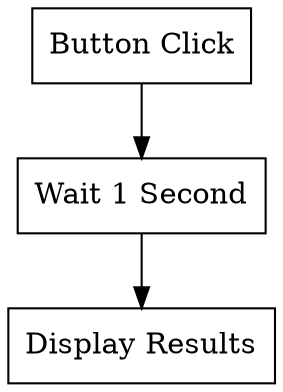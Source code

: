 digraph{
button[label="Button Click",shape=box];
waitBox[label="Wait 1 Second",shape=box];
results[label="Display Results",shape=box];
button->waitBox;
waitBox->results;
}
